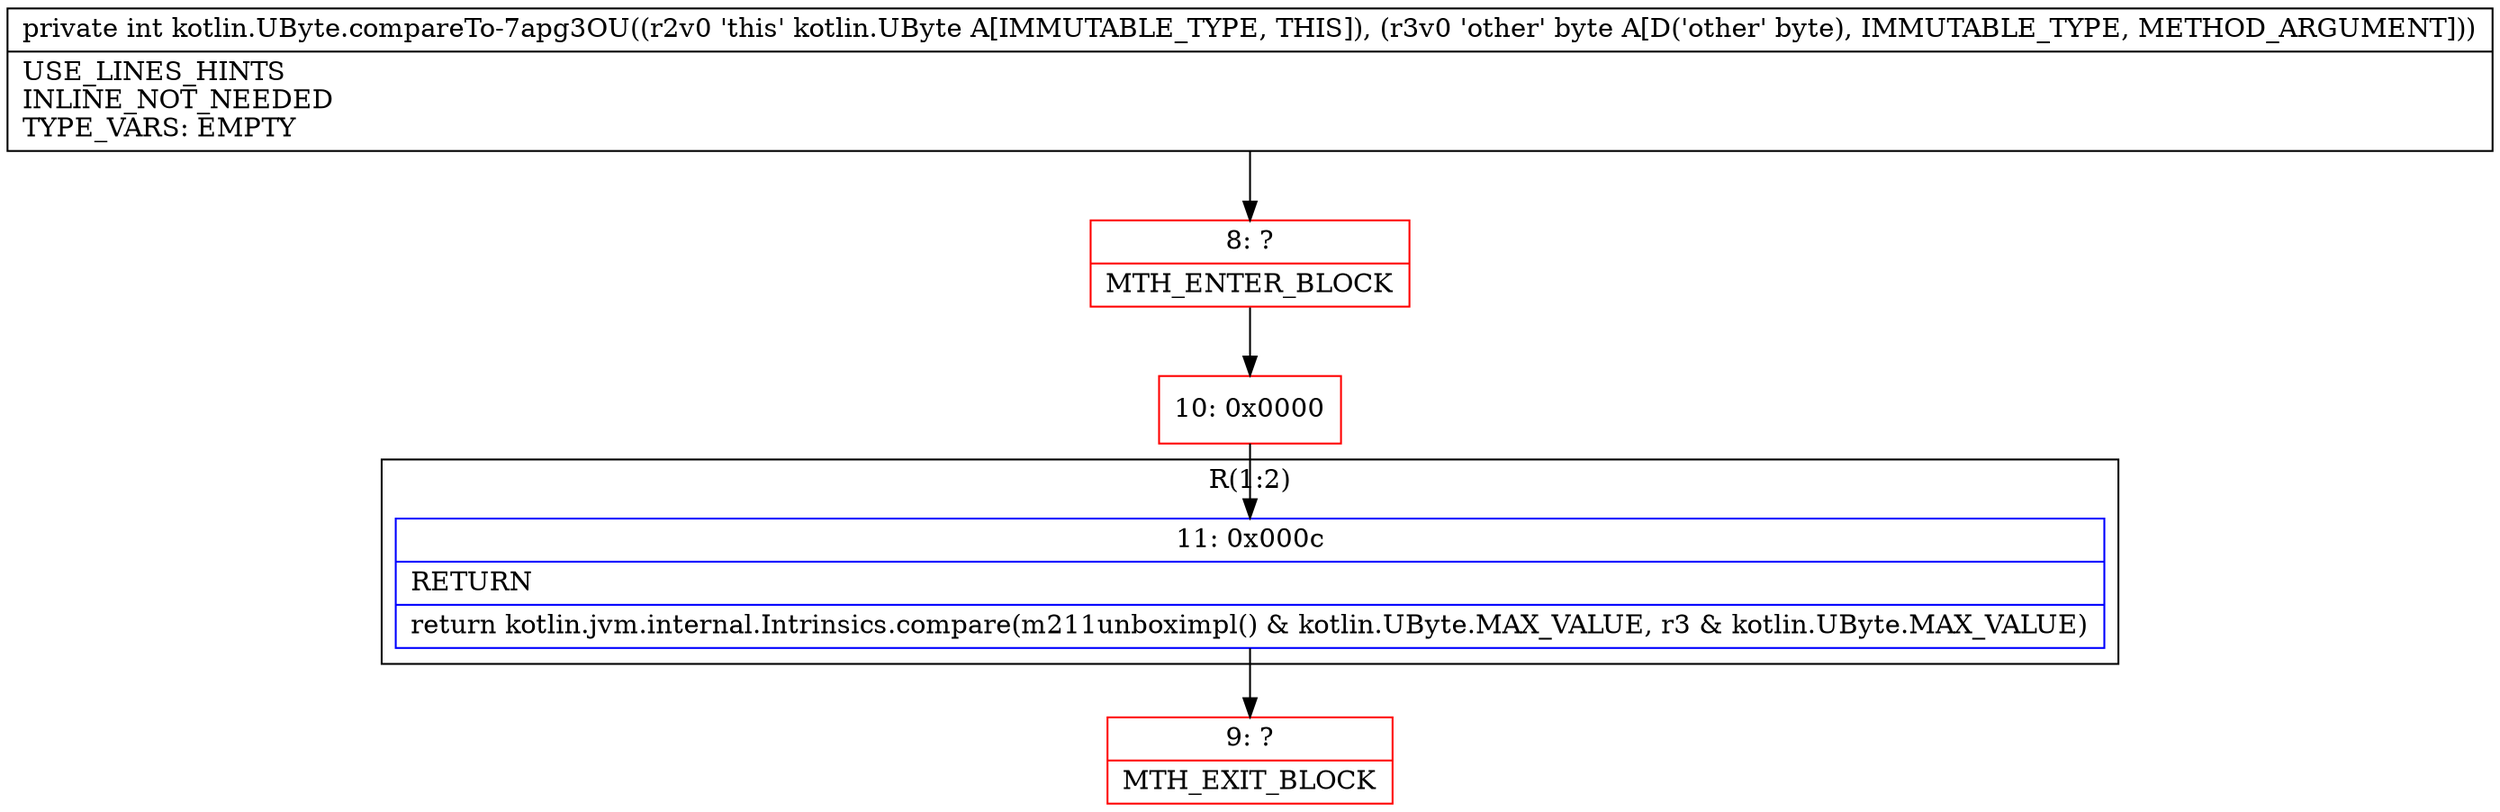 digraph "CFG forkotlin.UByte.compareTo\-7apg3OU(B)I" {
subgraph cluster_Region_212017044 {
label = "R(1:2)";
node [shape=record,color=blue];
Node_11 [shape=record,label="{11\:\ 0x000c|RETURN\l|return kotlin.jvm.internal.Intrinsics.compare(m211unboximpl() & kotlin.UByte.MAX_VALUE, r3 & kotlin.UByte.MAX_VALUE)\l}"];
}
Node_8 [shape=record,color=red,label="{8\:\ ?|MTH_ENTER_BLOCK\l}"];
Node_10 [shape=record,color=red,label="{10\:\ 0x0000}"];
Node_9 [shape=record,color=red,label="{9\:\ ?|MTH_EXIT_BLOCK\l}"];
MethodNode[shape=record,label="{private int kotlin.UByte.compareTo\-7apg3OU((r2v0 'this' kotlin.UByte A[IMMUTABLE_TYPE, THIS]), (r3v0 'other' byte A[D('other' byte), IMMUTABLE_TYPE, METHOD_ARGUMENT]))  | USE_LINES_HINTS\lINLINE_NOT_NEEDED\lTYPE_VARS: EMPTY\l}"];
MethodNode -> Node_8;Node_11 -> Node_9;
Node_8 -> Node_10;
Node_10 -> Node_11;
}

